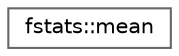 digraph "Graphical Class Hierarchy"
{
 // LATEX_PDF_SIZE
  bgcolor="transparent";
  edge [fontname=Helvetica,fontsize=10,labelfontname=Helvetica,labelfontsize=10];
  node [fontname=Helvetica,fontsize=10,shape=box,height=0.2,width=0.4];
  rankdir="LR";
  Node0 [label="fstats::mean",height=0.2,width=0.4,color="grey40", fillcolor="white", style="filled",URL="$interfacefstats_1_1mean.html",tooltip="Computes the mean of the values in an array."];
}
